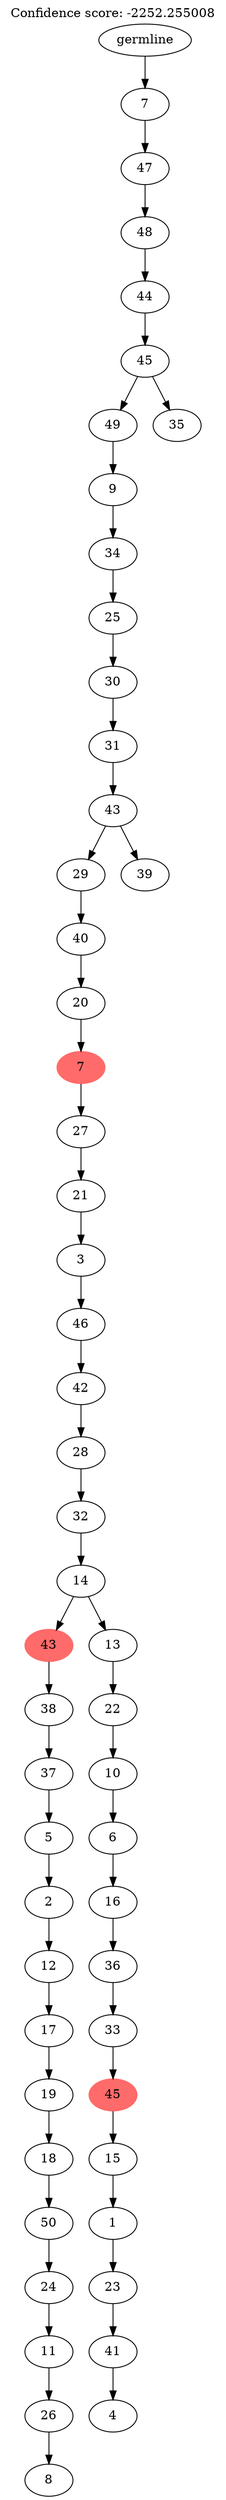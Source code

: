 digraph g {
	"51" -> "52";
	"52" [label="8"];
	"50" -> "51";
	"51" [label="26"];
	"49" -> "50";
	"50" [label="11"];
	"48" -> "49";
	"49" [label="24"];
	"47" -> "48";
	"48" [label="50"];
	"46" -> "47";
	"47" [label="18"];
	"45" -> "46";
	"46" [label="19"];
	"44" -> "45";
	"45" [label="17"];
	"43" -> "44";
	"44" [label="12"];
	"42" -> "43";
	"43" [label="2"];
	"41" -> "42";
	"42" [label="5"];
	"40" -> "41";
	"41" [label="37"];
	"39" -> "40";
	"40" [label="38"];
	"37" -> "38";
	"38" [label="4"];
	"36" -> "37";
	"37" [label="41"];
	"35" -> "36";
	"36" [label="23"];
	"34" -> "35";
	"35" [label="1"];
	"33" -> "34";
	"34" [label="15"];
	"32" -> "33";
	"33" [color=indianred1, style=filled, label="45"];
	"31" -> "32";
	"32" [label="33"];
	"30" -> "31";
	"31" [label="36"];
	"29" -> "30";
	"30" [label="16"];
	"28" -> "29";
	"29" [label="6"];
	"27" -> "28";
	"28" [label="10"];
	"26" -> "27";
	"27" [label="22"];
	"25" -> "26";
	"26" [label="13"];
	"25" -> "39";
	"39" [color=indianred1, style=filled, label="43"];
	"24" -> "25";
	"25" [label="14"];
	"23" -> "24";
	"24" [label="32"];
	"22" -> "23";
	"23" [label="28"];
	"21" -> "22";
	"22" [label="42"];
	"20" -> "21";
	"21" [label="46"];
	"19" -> "20";
	"20" [label="3"];
	"18" -> "19";
	"19" [label="21"];
	"17" -> "18";
	"18" [label="27"];
	"16" -> "17";
	"17" [color=indianred1, style=filled, label="7"];
	"15" -> "16";
	"16" [label="20"];
	"14" -> "15";
	"15" [label="40"];
	"12" -> "13";
	"13" [label="39"];
	"12" -> "14";
	"14" [label="29"];
	"11" -> "12";
	"12" [label="43"];
	"10" -> "11";
	"11" [label="31"];
	"9" -> "10";
	"10" [label="30"];
	"8" -> "9";
	"9" [label="25"];
	"7" -> "8";
	"8" [label="34"];
	"6" -> "7";
	"7" [label="9"];
	"5" -> "6";
	"6" [label="49"];
	"5" -> "53";
	"53" [label="35"];
	"4" -> "5";
	"5" [label="45"];
	"3" -> "4";
	"4" [label="44"];
	"2" -> "3";
	"3" [label="48"];
	"1" -> "2";
	"2" [label="47"];
	"0" -> "1";
	"1" [label="7"];
	"0" [label="germline"];
	labelloc="t";
	label="Confidence score: -2252.255008";
}
